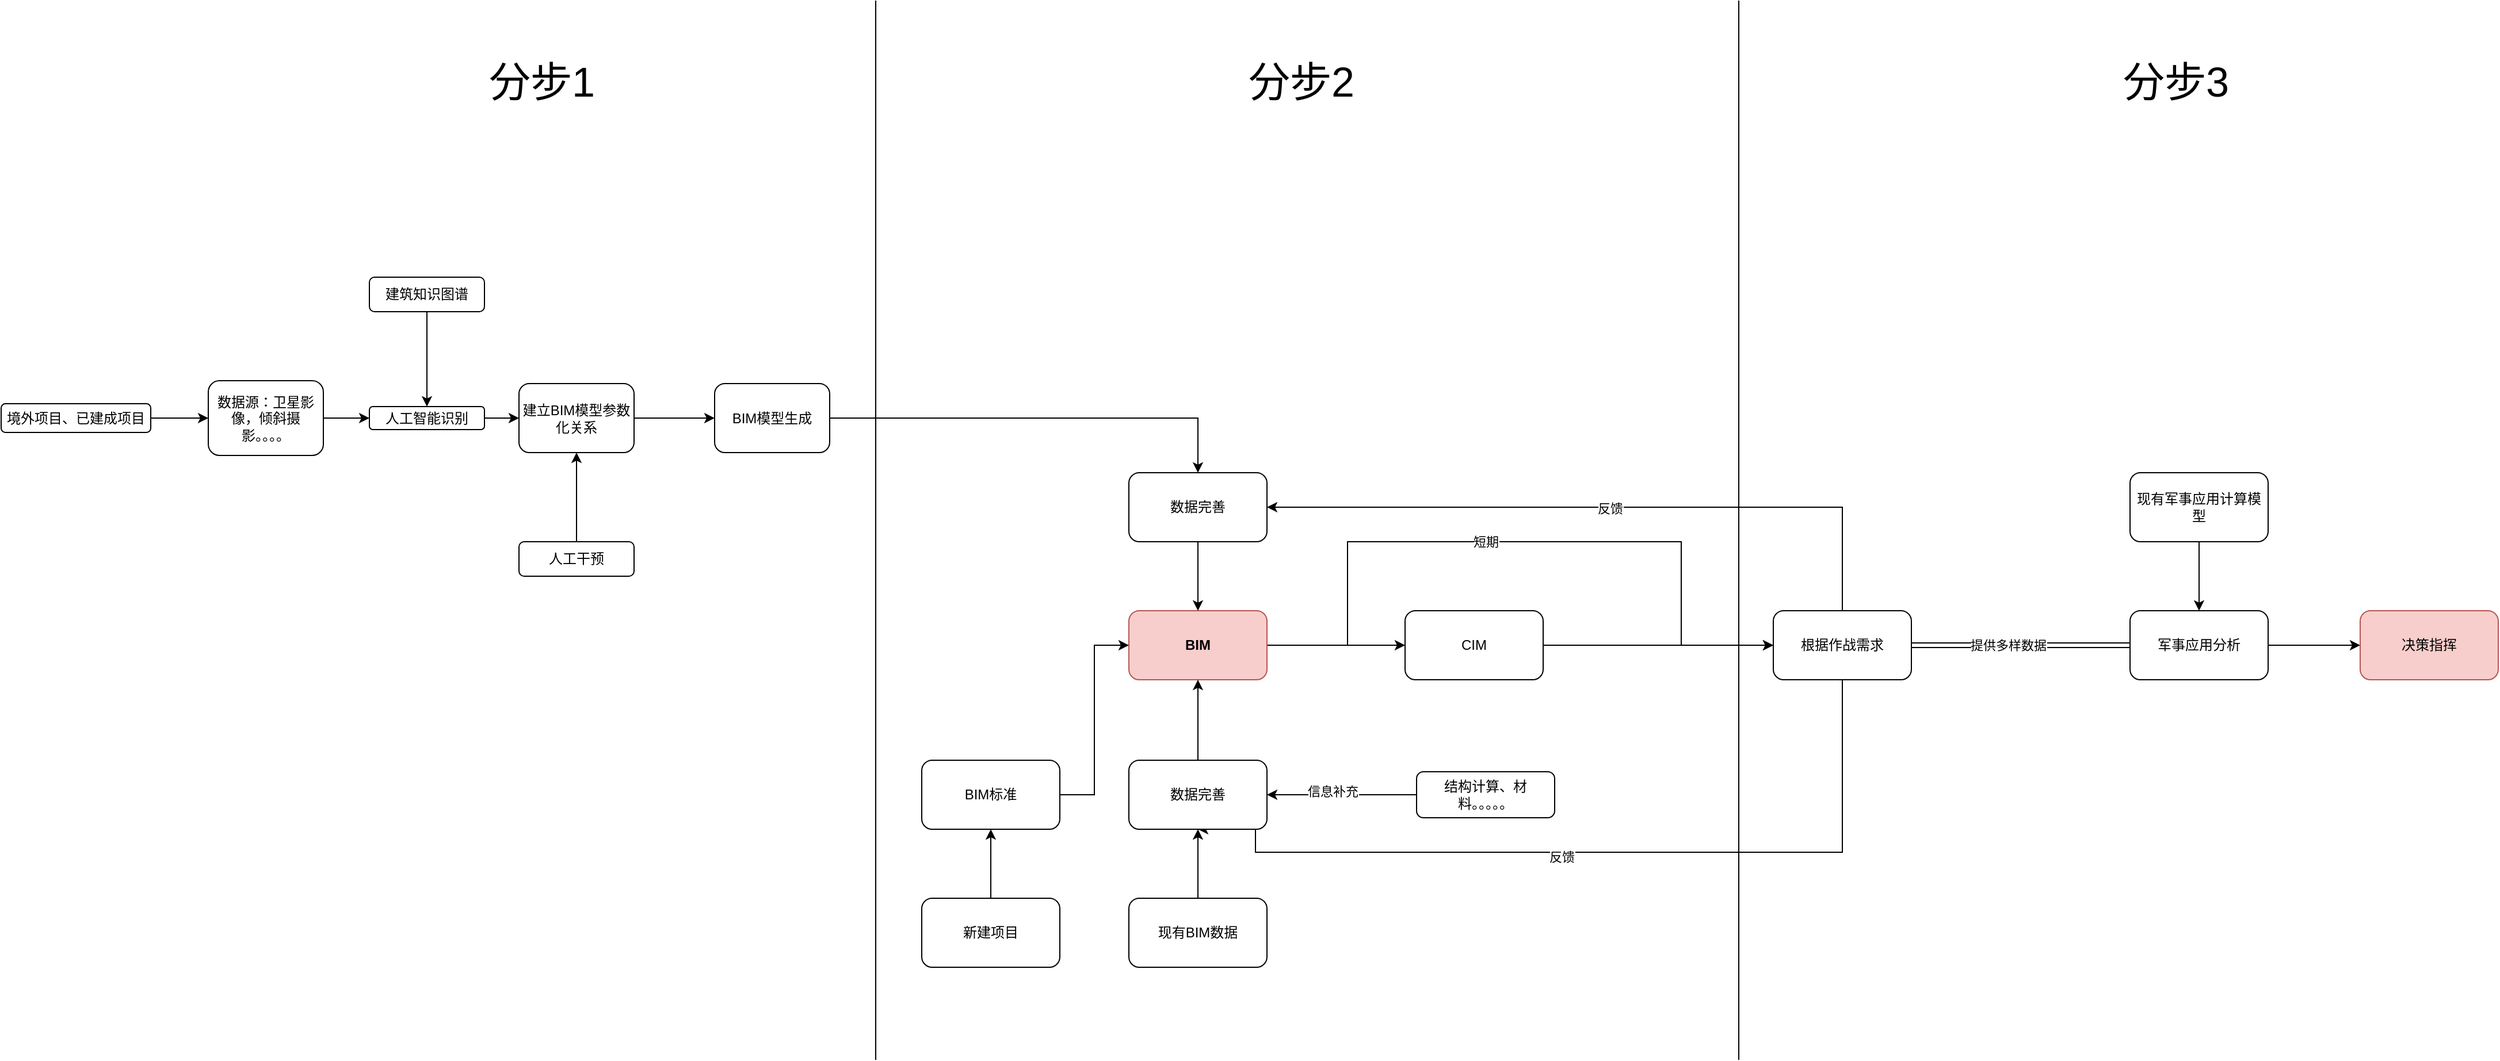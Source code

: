 <mxfile version="14.6.13" type="github">
  <diagram id="1U_yQEHiC2PffywXtrhS" name="Page-1">
    <mxGraphModel dx="3170" dy="1630" grid="0" gridSize="10" guides="1" tooltips="1" connect="1" arrows="1" fold="1" page="0" pageScale="1" pageWidth="827" pageHeight="1169" math="0" shadow="0">
      <root>
        <mxCell id="0" />
        <mxCell id="1" parent="0" />
        <mxCell id="FaTQzz3bTDG0tKOUlcTL-55" style="edgeStyle=orthogonalEdgeStyle;rounded=0;orthogonalLoop=1;jettySize=auto;html=1;entryX=0;entryY=0.5;entryDx=0;entryDy=0;shape=link;" edge="1" parent="1" source="FaTQzz3bTDG0tKOUlcTL-1" target="FaTQzz3bTDG0tKOUlcTL-6">
          <mxGeometry relative="1" as="geometry" />
        </mxCell>
        <mxCell id="FaTQzz3bTDG0tKOUlcTL-56" value="提供多样数据" style="edgeLabel;html=1;align=center;verticalAlign=middle;resizable=0;points=[];" vertex="1" connectable="0" parent="FaTQzz3bTDG0tKOUlcTL-55">
          <mxGeometry x="-0.118" relative="1" as="geometry">
            <mxPoint as="offset" />
          </mxGeometry>
        </mxCell>
        <mxCell id="FaTQzz3bTDG0tKOUlcTL-57" style="edgeStyle=orthogonalEdgeStyle;rounded=0;orthogonalLoop=1;jettySize=auto;html=1;entryX=1;entryY=0.5;entryDx=0;entryDy=0;exitX=0.5;exitY=0;exitDx=0;exitDy=0;" edge="1" parent="1" source="FaTQzz3bTDG0tKOUlcTL-1" target="FaTQzz3bTDG0tKOUlcTL-28">
          <mxGeometry relative="1" as="geometry" />
        </mxCell>
        <mxCell id="FaTQzz3bTDG0tKOUlcTL-58" value="反馈" style="edgeLabel;html=1;align=center;verticalAlign=middle;resizable=0;points=[];" vertex="1" connectable="0" parent="FaTQzz3bTDG0tKOUlcTL-57">
          <mxGeometry x="-0.011" y="1" relative="1" as="geometry">
            <mxPoint as="offset" />
          </mxGeometry>
        </mxCell>
        <mxCell id="FaTQzz3bTDG0tKOUlcTL-59" style="edgeStyle=orthogonalEdgeStyle;rounded=0;orthogonalLoop=1;jettySize=auto;html=1;entryX=0.5;entryY=1;entryDx=0;entryDy=0;" edge="1" parent="1" source="FaTQzz3bTDG0tKOUlcTL-1" target="FaTQzz3bTDG0tKOUlcTL-22">
          <mxGeometry relative="1" as="geometry">
            <Array as="points">
              <mxPoint x="840" y="570" />
              <mxPoint x="330" y="570" />
            </Array>
          </mxGeometry>
        </mxCell>
        <mxCell id="FaTQzz3bTDG0tKOUlcTL-60" value="反馈" style="edgeLabel;html=1;align=center;verticalAlign=middle;resizable=0;points=[];" vertex="1" connectable="0" parent="FaTQzz3bTDG0tKOUlcTL-59">
          <mxGeometry x="0.079" y="4" relative="1" as="geometry">
            <mxPoint as="offset" />
          </mxGeometry>
        </mxCell>
        <mxCell id="FaTQzz3bTDG0tKOUlcTL-1" value="根据作战需求" style="rounded=1;whiteSpace=wrap;html=1;" vertex="1" parent="1">
          <mxGeometry x="780" y="360" width="120" height="60" as="geometry" />
        </mxCell>
        <mxCell id="FaTQzz3bTDG0tKOUlcTL-11" style="edgeStyle=orthogonalEdgeStyle;rounded=0;orthogonalLoop=1;jettySize=auto;html=1;" edge="1" parent="1" source="FaTQzz3bTDG0tKOUlcTL-2" target="FaTQzz3bTDG0tKOUlcTL-10">
          <mxGeometry relative="1" as="geometry" />
        </mxCell>
        <mxCell id="FaTQzz3bTDG0tKOUlcTL-13" style="edgeStyle=orthogonalEdgeStyle;rounded=0;orthogonalLoop=1;jettySize=auto;html=1;" edge="1" parent="1" target="FaTQzz3bTDG0tKOUlcTL-1">
          <mxGeometry relative="1" as="geometry">
            <mxPoint x="390" y="390" as="sourcePoint" />
            <mxPoint x="630" y="390" as="targetPoint" />
            <Array as="points">
              <mxPoint x="410" y="390" />
              <mxPoint x="410" y="300" />
              <mxPoint x="700" y="300" />
              <mxPoint x="700" y="390" />
            </Array>
          </mxGeometry>
        </mxCell>
        <mxCell id="FaTQzz3bTDG0tKOUlcTL-14" value="短期" style="edgeLabel;html=1;align=center;verticalAlign=middle;resizable=0;points=[];" vertex="1" connectable="0" parent="FaTQzz3bTDG0tKOUlcTL-13">
          <mxGeometry x="0.067" y="1" relative="1" as="geometry">
            <mxPoint x="-74" y="1" as="offset" />
          </mxGeometry>
        </mxCell>
        <mxCell id="FaTQzz3bTDG0tKOUlcTL-2" value="&lt;b&gt;BIM&lt;/b&gt;" style="rounded=1;whiteSpace=wrap;html=1;fillColor=#f8cecc;strokeColor=#b85450;" vertex="1" parent="1">
          <mxGeometry x="220" y="360" width="120" height="60" as="geometry" />
        </mxCell>
        <mxCell id="FaTQzz3bTDG0tKOUlcTL-24" style="edgeStyle=orthogonalEdgeStyle;rounded=0;orthogonalLoop=1;jettySize=auto;html=1;entryX=0.5;entryY=1;entryDx=0;entryDy=0;" edge="1" parent="1" source="FaTQzz3bTDG0tKOUlcTL-3" target="FaTQzz3bTDG0tKOUlcTL-22">
          <mxGeometry relative="1" as="geometry" />
        </mxCell>
        <mxCell id="FaTQzz3bTDG0tKOUlcTL-3" value="现有BIM数据" style="rounded=1;whiteSpace=wrap;html=1;" vertex="1" parent="1">
          <mxGeometry x="220" y="610" width="120" height="60" as="geometry" />
        </mxCell>
        <mxCell id="FaTQzz3bTDG0tKOUlcTL-62" style="edgeStyle=orthogonalEdgeStyle;rounded=0;orthogonalLoop=1;jettySize=auto;html=1;" edge="1" parent="1" source="FaTQzz3bTDG0tKOUlcTL-6" target="FaTQzz3bTDG0tKOUlcTL-61">
          <mxGeometry relative="1" as="geometry" />
        </mxCell>
        <mxCell id="FaTQzz3bTDG0tKOUlcTL-6" value="军事应用分析" style="rounded=1;whiteSpace=wrap;html=1;" vertex="1" parent="1">
          <mxGeometry x="1090" y="360" width="120" height="60" as="geometry" />
        </mxCell>
        <mxCell id="FaTQzz3bTDG0tKOUlcTL-9" style="edgeStyle=orthogonalEdgeStyle;rounded=0;orthogonalLoop=1;jettySize=auto;html=1;" edge="1" parent="1" source="FaTQzz3bTDG0tKOUlcTL-8" target="FaTQzz3bTDG0tKOUlcTL-6">
          <mxGeometry relative="1" as="geometry" />
        </mxCell>
        <mxCell id="FaTQzz3bTDG0tKOUlcTL-8" value="现有军事应用计算模型" style="rounded=1;whiteSpace=wrap;html=1;" vertex="1" parent="1">
          <mxGeometry x="1090" y="240" width="120" height="60" as="geometry" />
        </mxCell>
        <mxCell id="FaTQzz3bTDG0tKOUlcTL-12" style="edgeStyle=orthogonalEdgeStyle;rounded=0;orthogonalLoop=1;jettySize=auto;html=1;" edge="1" parent="1" source="FaTQzz3bTDG0tKOUlcTL-10" target="FaTQzz3bTDG0tKOUlcTL-1">
          <mxGeometry relative="1" as="geometry" />
        </mxCell>
        <mxCell id="FaTQzz3bTDG0tKOUlcTL-10" value="CIM" style="rounded=1;whiteSpace=wrap;html=1;" vertex="1" parent="1">
          <mxGeometry x="460" y="360" width="120" height="60" as="geometry" />
        </mxCell>
        <mxCell id="FaTQzz3bTDG0tKOUlcTL-16" style="edgeStyle=orthogonalEdgeStyle;rounded=0;orthogonalLoop=1;jettySize=auto;html=1;entryX=1;entryY=0.5;entryDx=0;entryDy=0;" edge="1" parent="1" source="FaTQzz3bTDG0tKOUlcTL-15" target="FaTQzz3bTDG0tKOUlcTL-22">
          <mxGeometry relative="1" as="geometry">
            <mxPoint x="360" y="520" as="targetPoint" />
          </mxGeometry>
        </mxCell>
        <mxCell id="FaTQzz3bTDG0tKOUlcTL-17" value="信息补充" style="edgeLabel;html=1;align=center;verticalAlign=middle;resizable=0;points=[];" vertex="1" connectable="0" parent="FaTQzz3bTDG0tKOUlcTL-16">
          <mxGeometry x="0.133" y="-3" relative="1" as="geometry">
            <mxPoint as="offset" />
          </mxGeometry>
        </mxCell>
        <mxCell id="FaTQzz3bTDG0tKOUlcTL-15" value="结构计算、材料。。。。。" style="rounded=1;whiteSpace=wrap;html=1;" vertex="1" parent="1">
          <mxGeometry x="470" y="500" width="120" height="40" as="geometry" />
        </mxCell>
        <mxCell id="FaTQzz3bTDG0tKOUlcTL-20" style="edgeStyle=orthogonalEdgeStyle;rounded=0;orthogonalLoop=1;jettySize=auto;html=1;" edge="1" parent="1" source="FaTQzz3bTDG0tKOUlcTL-18" target="FaTQzz3bTDG0tKOUlcTL-19">
          <mxGeometry relative="1" as="geometry" />
        </mxCell>
        <mxCell id="FaTQzz3bTDG0tKOUlcTL-18" value="新建项目" style="rounded=1;whiteSpace=wrap;html=1;" vertex="1" parent="1">
          <mxGeometry x="40" y="610" width="120" height="60" as="geometry" />
        </mxCell>
        <mxCell id="FaTQzz3bTDG0tKOUlcTL-48" style="edgeStyle=orthogonalEdgeStyle;rounded=0;orthogonalLoop=1;jettySize=auto;html=1;entryX=0;entryY=0.5;entryDx=0;entryDy=0;" edge="1" parent="1" source="FaTQzz3bTDG0tKOUlcTL-19" target="FaTQzz3bTDG0tKOUlcTL-2">
          <mxGeometry relative="1" as="geometry" />
        </mxCell>
        <mxCell id="FaTQzz3bTDG0tKOUlcTL-19" value="BIM标准" style="rounded=1;whiteSpace=wrap;html=1;" vertex="1" parent="1">
          <mxGeometry x="40" y="490" width="120" height="60" as="geometry" />
        </mxCell>
        <mxCell id="FaTQzz3bTDG0tKOUlcTL-25" style="edgeStyle=orthogonalEdgeStyle;rounded=0;orthogonalLoop=1;jettySize=auto;html=1;entryX=0.5;entryY=1;entryDx=0;entryDy=0;" edge="1" parent="1" source="FaTQzz3bTDG0tKOUlcTL-22" target="FaTQzz3bTDG0tKOUlcTL-2">
          <mxGeometry relative="1" as="geometry" />
        </mxCell>
        <mxCell id="FaTQzz3bTDG0tKOUlcTL-22" value="数据完善" style="rounded=1;whiteSpace=wrap;html=1;" vertex="1" parent="1">
          <mxGeometry x="220" y="490" width="120" height="60" as="geometry" />
        </mxCell>
        <mxCell id="FaTQzz3bTDG0tKOUlcTL-31" style="edgeStyle=orthogonalEdgeStyle;rounded=0;orthogonalLoop=1;jettySize=auto;html=1;entryX=0.5;entryY=0;entryDx=0;entryDy=0;exitX=1;exitY=0.5;exitDx=0;exitDy=0;" edge="1" parent="1" source="FaTQzz3bTDG0tKOUlcTL-78" target="FaTQzz3bTDG0tKOUlcTL-28">
          <mxGeometry relative="1" as="geometry">
            <mxPoint x="-30.0" y="175.0" as="sourcePoint" />
          </mxGeometry>
        </mxCell>
        <mxCell id="FaTQzz3bTDG0tKOUlcTL-29" style="edgeStyle=orthogonalEdgeStyle;rounded=0;orthogonalLoop=1;jettySize=auto;html=1;" edge="1" parent="1" source="FaTQzz3bTDG0tKOUlcTL-28" target="FaTQzz3bTDG0tKOUlcTL-2">
          <mxGeometry relative="1" as="geometry" />
        </mxCell>
        <mxCell id="FaTQzz3bTDG0tKOUlcTL-28" value="数据完善" style="rounded=1;whiteSpace=wrap;html=1;" vertex="1" parent="1">
          <mxGeometry x="220" y="240" width="120" height="60" as="geometry" />
        </mxCell>
        <mxCell id="FaTQzz3bTDG0tKOUlcTL-79" style="edgeStyle=orthogonalEdgeStyle;rounded=0;orthogonalLoop=1;jettySize=auto;html=1;" edge="1" parent="1" source="FaTQzz3bTDG0tKOUlcTL-46" target="FaTQzz3bTDG0tKOUlcTL-69">
          <mxGeometry relative="1" as="geometry" />
        </mxCell>
        <mxCell id="FaTQzz3bTDG0tKOUlcTL-46" value="境外项目、已建成项目" style="rounded=1;whiteSpace=wrap;html=1;" vertex="1" parent="1">
          <mxGeometry x="-760" y="180" width="130" height="25" as="geometry" />
        </mxCell>
        <mxCell id="FaTQzz3bTDG0tKOUlcTL-61" value="决策指挥" style="rounded=1;whiteSpace=wrap;html=1;fillColor=#f8cecc;strokeColor=#b85450;" vertex="1" parent="1">
          <mxGeometry x="1290" y="360" width="120" height="60" as="geometry" />
        </mxCell>
        <mxCell id="FaTQzz3bTDG0tKOUlcTL-63" value="" style="shape=partialRectangle;whiteSpace=wrap;html=1;top=0;bottom=0;fillColor=none;" vertex="1" parent="1">
          <mxGeometry y="-170" width="750" height="920" as="geometry" />
        </mxCell>
        <mxCell id="FaTQzz3bTDG0tKOUlcTL-64" value="&lt;span style=&quot;font-size: 36px&quot;&gt;分步1&lt;/span&gt;" style="text;html=1;strokeColor=none;fillColor=none;align=center;verticalAlign=middle;whiteSpace=wrap;rounded=0;" vertex="1" parent="1">
          <mxGeometry x="-370" y="-110" width="160" height="20" as="geometry" />
        </mxCell>
        <mxCell id="FaTQzz3bTDG0tKOUlcTL-65" value="&lt;span style=&quot;font-size: 36px&quot;&gt;分步2&lt;/span&gt;" style="text;html=1;strokeColor=none;fillColor=none;align=center;verticalAlign=middle;whiteSpace=wrap;rounded=0;" vertex="1" parent="1">
          <mxGeometry x="290" y="-110" width="160" height="20" as="geometry" />
        </mxCell>
        <mxCell id="FaTQzz3bTDG0tKOUlcTL-67" value="&lt;span style=&quot;font-size: 36px&quot;&gt;分步3&lt;/span&gt;" style="text;html=1;strokeColor=none;fillColor=none;align=center;verticalAlign=middle;whiteSpace=wrap;rounded=0;" vertex="1" parent="1">
          <mxGeometry x="1050" y="-110" width="160" height="20" as="geometry" />
        </mxCell>
        <mxCell id="FaTQzz3bTDG0tKOUlcTL-68" style="edgeStyle=orthogonalEdgeStyle;rounded=0;orthogonalLoop=1;jettySize=auto;html=1;entryX=0;entryY=0.5;entryDx=0;entryDy=0;" edge="1" parent="1" source="FaTQzz3bTDG0tKOUlcTL-69" target="FaTQzz3bTDG0tKOUlcTL-73">
          <mxGeometry relative="1" as="geometry" />
        </mxCell>
        <mxCell id="FaTQzz3bTDG0tKOUlcTL-69" value="数据源：卫星影像，倾斜摄影。。。。" style="rounded=1;whiteSpace=wrap;html=1;" vertex="1" parent="1">
          <mxGeometry x="-580" y="160" width="100" height="65" as="geometry" />
        </mxCell>
        <mxCell id="FaTQzz3bTDG0tKOUlcTL-70" style="edgeStyle=orthogonalEdgeStyle;rounded=0;orthogonalLoop=1;jettySize=auto;html=1;entryX=0.5;entryY=0;entryDx=0;entryDy=0;" edge="1" parent="1" source="FaTQzz3bTDG0tKOUlcTL-71" target="FaTQzz3bTDG0tKOUlcTL-73">
          <mxGeometry relative="1" as="geometry" />
        </mxCell>
        <mxCell id="FaTQzz3bTDG0tKOUlcTL-71" value="建筑知识图谱" style="rounded=1;whiteSpace=wrap;html=1;" vertex="1" parent="1">
          <mxGeometry x="-440" y="70" width="100" height="30" as="geometry" />
        </mxCell>
        <mxCell id="FaTQzz3bTDG0tKOUlcTL-72" style="edgeStyle=orthogonalEdgeStyle;rounded=0;orthogonalLoop=1;jettySize=auto;html=1;" edge="1" parent="1" source="FaTQzz3bTDG0tKOUlcTL-73" target="FaTQzz3bTDG0tKOUlcTL-77">
          <mxGeometry relative="1" as="geometry" />
        </mxCell>
        <mxCell id="FaTQzz3bTDG0tKOUlcTL-73" value="人工智能识别" style="rounded=1;whiteSpace=wrap;html=1;" vertex="1" parent="1">
          <mxGeometry x="-440" y="182.5" width="100" height="20" as="geometry" />
        </mxCell>
        <mxCell id="FaTQzz3bTDG0tKOUlcTL-74" style="edgeStyle=orthogonalEdgeStyle;rounded=0;orthogonalLoop=1;jettySize=auto;html=1;entryX=0.5;entryY=1;entryDx=0;entryDy=0;" edge="1" parent="1" source="FaTQzz3bTDG0tKOUlcTL-75" target="FaTQzz3bTDG0tKOUlcTL-77">
          <mxGeometry relative="1" as="geometry" />
        </mxCell>
        <mxCell id="FaTQzz3bTDG0tKOUlcTL-75" value="人工干预" style="rounded=1;whiteSpace=wrap;html=1;" vertex="1" parent="1">
          <mxGeometry x="-310" y="300" width="100" height="30" as="geometry" />
        </mxCell>
        <mxCell id="FaTQzz3bTDG0tKOUlcTL-76" style="edgeStyle=orthogonalEdgeStyle;rounded=0;orthogonalLoop=1;jettySize=auto;html=1;" edge="1" parent="1" source="FaTQzz3bTDG0tKOUlcTL-77" target="FaTQzz3bTDG0tKOUlcTL-78">
          <mxGeometry relative="1" as="geometry" />
        </mxCell>
        <mxCell id="FaTQzz3bTDG0tKOUlcTL-77" value="建立BIM模型参数化关系" style="rounded=1;whiteSpace=wrap;html=1;" vertex="1" parent="1">
          <mxGeometry x="-310" y="162.5" width="100" height="60" as="geometry" />
        </mxCell>
        <mxCell id="FaTQzz3bTDG0tKOUlcTL-78" value="BIM模型生成" style="rounded=1;whiteSpace=wrap;html=1;" vertex="1" parent="1">
          <mxGeometry x="-140" y="162.5" width="100" height="60" as="geometry" />
        </mxCell>
      </root>
    </mxGraphModel>
  </diagram>
</mxfile>
